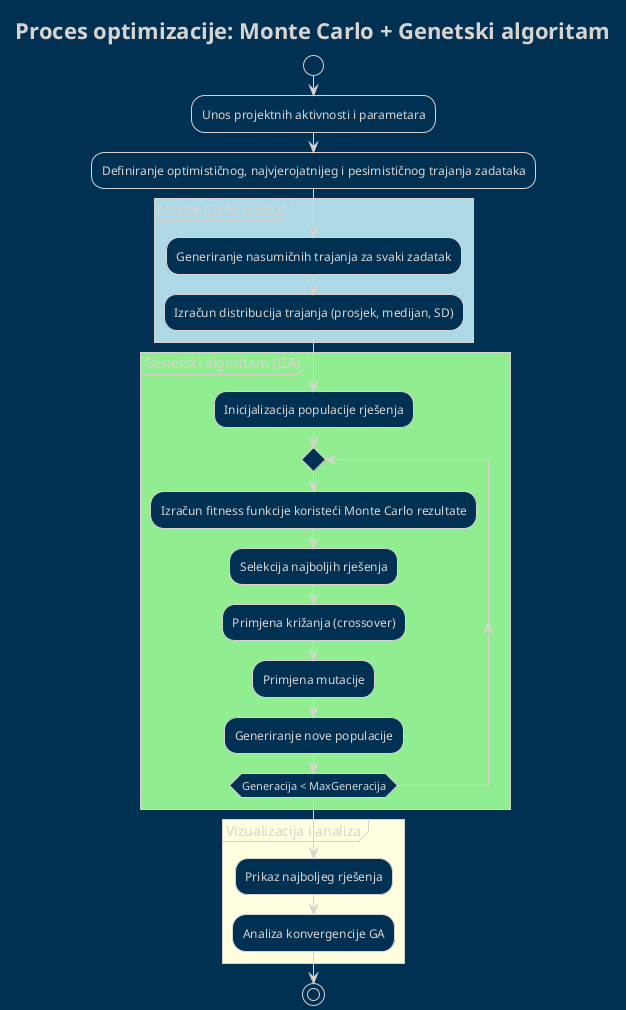@startuml
!theme blueprint

title Proces optimizacije: Monte Carlo + Genetski algoritam

start

:Unos projektnih aktivnosti i parametara;
:Definiranje optimističnog, najvjerojatnijeg i pesimističnog trajanja zadataka;

partition "Monte Carlo modul" #LightBlue {
    :Generiranje nasumičnih trajanja za svaki zadatak;
    :Izračun distribucija trajanja (prosjek, medijan, SD);
}

partition "Genetski algoritam (GA)" #LightGreen {
    :Inicijalizacija populacije rješenja;
    repeat
      :Izračun fitness funkcije koristeći Monte Carlo rezultate;
      :Selekcija najboljih rješenja;
      :Primjena križanja (crossover);
      :Primjena mutacije;
      :Generiranje nove populacije;
    repeat while (Generacija < MaxGeneracija)
}

partition "Vizualizacija i analiza" #LightYellow {
    :Prikaz najboljeg rješenja;
    :Analiza konvergencije GA;
}

stop
@enduml

